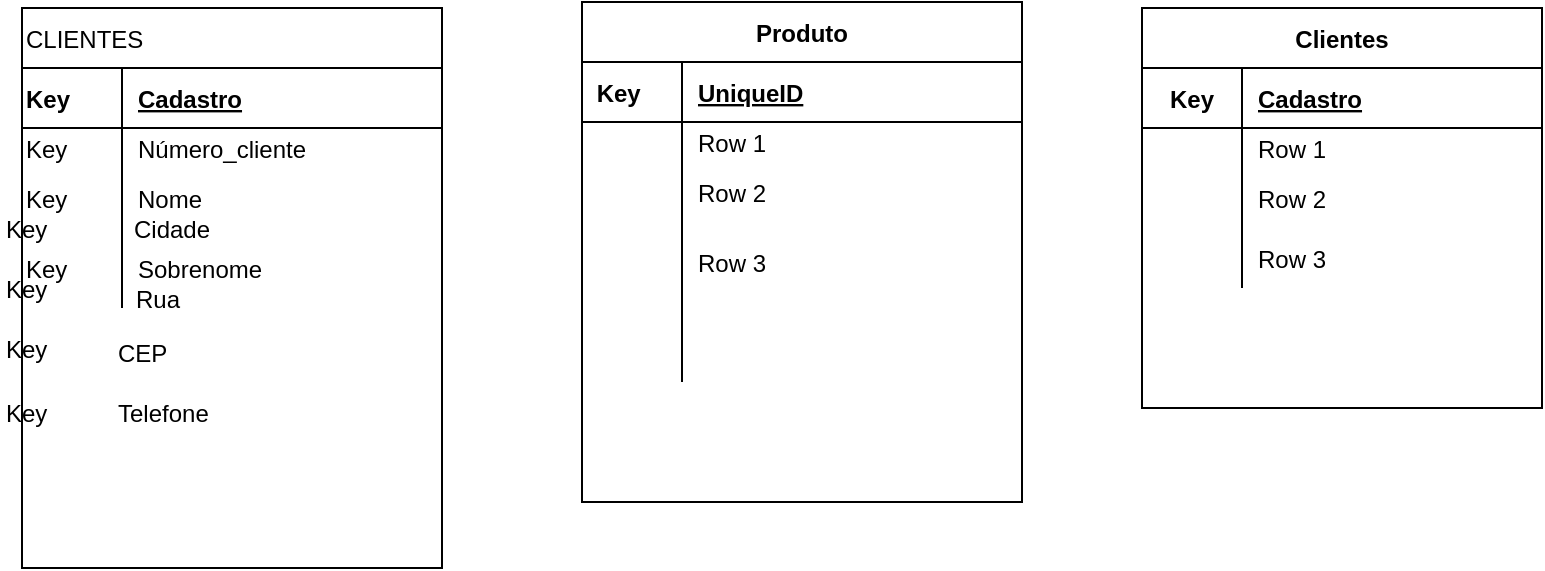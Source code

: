 <mxfile version="14.9.9" type="github">
  <diagram id="iSCxS8-GQDolBbsUyTug" name="Page-1">
    <mxGraphModel dx="868" dy="450" grid="1" gridSize="10" guides="1" tooltips="1" connect="1" arrows="1" fold="1" page="1" pageScale="1" pageWidth="1100" pageHeight="850" math="0" shadow="0">
      <root>
        <mxCell id="0" />
        <mxCell id="1" parent="0" />
        <mxCell id="Vu9Pxjfu8S1XyX-u_iJI-97" value="CLIENTES" style="shape=table;startSize=30;container=1;collapsible=1;childLayout=tableLayout;fixedRows=1;rowLines=0;fontStyle=0;align=left;resizeLast=1;strokeColor=#000000;fillColor=none;" vertex="1" parent="1">
          <mxGeometry x="40" y="43" width="210" height="280" as="geometry" />
        </mxCell>
        <mxCell id="Vu9Pxjfu8S1XyX-u_iJI-98" value="" style="shape=partialRectangle;collapsible=0;dropTarget=0;pointerEvents=0;fillColor=none;top=0;left=0;bottom=1;right=0;points=[[0,0.5],[1,0.5]];portConstraint=eastwest;align=left;" vertex="1" parent="Vu9Pxjfu8S1XyX-u_iJI-97">
          <mxGeometry y="30" width="210" height="30" as="geometry" />
        </mxCell>
        <mxCell id="Vu9Pxjfu8S1XyX-u_iJI-99" value="Key" style="shape=partialRectangle;connectable=0;fillColor=none;top=0;left=0;bottom=0;right=0;fontStyle=1;overflow=hidden;align=left;" vertex="1" parent="Vu9Pxjfu8S1XyX-u_iJI-98">
          <mxGeometry width="50" height="30" as="geometry" />
        </mxCell>
        <mxCell id="Vu9Pxjfu8S1XyX-u_iJI-100" value="Cadastro" style="shape=partialRectangle;connectable=0;fillColor=none;top=0;left=0;bottom=0;right=0;align=left;spacingLeft=6;fontStyle=5;overflow=hidden;" vertex="1" parent="Vu9Pxjfu8S1XyX-u_iJI-98">
          <mxGeometry x="50" width="160" height="30" as="geometry" />
        </mxCell>
        <mxCell id="Vu9Pxjfu8S1XyX-u_iJI-101" value="" style="shape=partialRectangle;collapsible=0;dropTarget=0;pointerEvents=0;fillColor=none;top=0;left=0;bottom=0;right=0;points=[[0,0.5],[1,0.5]];portConstraint=eastwest;align=left;" vertex="1" parent="Vu9Pxjfu8S1XyX-u_iJI-97">
          <mxGeometry y="60" width="210" height="20" as="geometry" />
        </mxCell>
        <mxCell id="Vu9Pxjfu8S1XyX-u_iJI-102" value="Key" style="shape=partialRectangle;connectable=0;fillColor=none;top=0;left=0;bottom=0;right=0;editable=1;overflow=hidden;align=left;" vertex="1" parent="Vu9Pxjfu8S1XyX-u_iJI-101">
          <mxGeometry width="50" height="20" as="geometry" />
        </mxCell>
        <mxCell id="Vu9Pxjfu8S1XyX-u_iJI-103" value="Número_cliente" style="shape=partialRectangle;connectable=0;fillColor=none;top=0;left=0;bottom=0;right=0;align=left;spacingLeft=6;overflow=hidden;" vertex="1" parent="Vu9Pxjfu8S1XyX-u_iJI-101">
          <mxGeometry x="50" width="160" height="20" as="geometry" />
        </mxCell>
        <mxCell id="Vu9Pxjfu8S1XyX-u_iJI-104" value="" style="shape=partialRectangle;collapsible=0;dropTarget=0;pointerEvents=0;fillColor=none;top=0;left=0;bottom=0;right=0;points=[[0,0.5],[1,0.5]];portConstraint=eastwest;align=left;" vertex="1" parent="Vu9Pxjfu8S1XyX-u_iJI-97">
          <mxGeometry y="80" width="210" height="30" as="geometry" />
        </mxCell>
        <mxCell id="Vu9Pxjfu8S1XyX-u_iJI-105" value="Key" style="shape=partialRectangle;connectable=0;fillColor=none;top=0;left=0;bottom=0;right=0;editable=1;overflow=hidden;align=left;" vertex="1" parent="Vu9Pxjfu8S1XyX-u_iJI-104">
          <mxGeometry width="50" height="30" as="geometry" />
        </mxCell>
        <mxCell id="Vu9Pxjfu8S1XyX-u_iJI-106" value="Nome" style="shape=partialRectangle;connectable=0;fillColor=none;top=0;left=0;bottom=0;right=0;align=left;spacingLeft=6;overflow=hidden;" vertex="1" parent="Vu9Pxjfu8S1XyX-u_iJI-104">
          <mxGeometry x="50" width="160" height="30" as="geometry" />
        </mxCell>
        <mxCell id="Vu9Pxjfu8S1XyX-u_iJI-107" value="" style="shape=partialRectangle;collapsible=0;dropTarget=0;pointerEvents=0;fillColor=none;top=0;left=0;bottom=0;right=0;points=[[0,0.5],[1,0.5]];portConstraint=eastwest;align=left;" vertex="1" parent="Vu9Pxjfu8S1XyX-u_iJI-97">
          <mxGeometry y="110" width="210" height="40" as="geometry" />
        </mxCell>
        <mxCell id="Vu9Pxjfu8S1XyX-u_iJI-108" value="Key" style="shape=partialRectangle;connectable=0;fillColor=none;top=0;left=0;bottom=0;right=0;editable=1;overflow=hidden;align=left;" vertex="1" parent="Vu9Pxjfu8S1XyX-u_iJI-107">
          <mxGeometry width="50" height="40" as="geometry" />
        </mxCell>
        <mxCell id="Vu9Pxjfu8S1XyX-u_iJI-109" value="Sobrenome" style="shape=partialRectangle;connectable=0;fillColor=none;top=0;left=0;bottom=0;right=0;align=left;spacingLeft=6;overflow=hidden;" vertex="1" parent="Vu9Pxjfu8S1XyX-u_iJI-107">
          <mxGeometry x="50" width="160" height="40" as="geometry" />
        </mxCell>
        <mxCell id="Vu9Pxjfu8S1XyX-u_iJI-110" value="Clientes" style="shape=table;startSize=30;container=1;collapsible=1;childLayout=tableLayout;fixedRows=1;rowLines=0;fontStyle=1;align=center;resizeLast=1;strokeColor=#000000;fillColor=none;" vertex="1" parent="1">
          <mxGeometry x="600" y="43" width="200" height="200" as="geometry" />
        </mxCell>
        <mxCell id="Vu9Pxjfu8S1XyX-u_iJI-111" value="" style="shape=partialRectangle;collapsible=0;dropTarget=0;pointerEvents=0;fillColor=none;top=0;left=0;bottom=1;right=0;points=[[0,0.5],[1,0.5]];portConstraint=eastwest;" vertex="1" parent="Vu9Pxjfu8S1XyX-u_iJI-110">
          <mxGeometry y="30" width="200" height="30" as="geometry" />
        </mxCell>
        <mxCell id="Vu9Pxjfu8S1XyX-u_iJI-112" value="Key" style="shape=partialRectangle;connectable=0;fillColor=none;top=0;left=0;bottom=0;right=0;fontStyle=1;overflow=hidden;" vertex="1" parent="Vu9Pxjfu8S1XyX-u_iJI-111">
          <mxGeometry width="50" height="30" as="geometry" />
        </mxCell>
        <mxCell id="Vu9Pxjfu8S1XyX-u_iJI-113" value="Cadastro" style="shape=partialRectangle;connectable=0;fillColor=none;top=0;left=0;bottom=0;right=0;align=left;spacingLeft=6;fontStyle=5;overflow=hidden;" vertex="1" parent="Vu9Pxjfu8S1XyX-u_iJI-111">
          <mxGeometry x="50" width="150" height="30" as="geometry" />
        </mxCell>
        <mxCell id="Vu9Pxjfu8S1XyX-u_iJI-114" value="" style="shape=partialRectangle;collapsible=0;dropTarget=0;pointerEvents=0;fillColor=none;top=0;left=0;bottom=0;right=0;points=[[0,0.5],[1,0.5]];portConstraint=eastwest;" vertex="1" parent="Vu9Pxjfu8S1XyX-u_iJI-110">
          <mxGeometry y="60" width="200" height="20" as="geometry" />
        </mxCell>
        <mxCell id="Vu9Pxjfu8S1XyX-u_iJI-115" value="" style="shape=partialRectangle;connectable=0;fillColor=none;top=0;left=0;bottom=0;right=0;editable=1;overflow=hidden;" vertex="1" parent="Vu9Pxjfu8S1XyX-u_iJI-114">
          <mxGeometry width="50" height="20" as="geometry" />
        </mxCell>
        <mxCell id="Vu9Pxjfu8S1XyX-u_iJI-116" value="Row 1" style="shape=partialRectangle;connectable=0;fillColor=none;top=0;left=0;bottom=0;right=0;align=left;spacingLeft=6;overflow=hidden;" vertex="1" parent="Vu9Pxjfu8S1XyX-u_iJI-114">
          <mxGeometry x="50" width="150" height="20" as="geometry" />
        </mxCell>
        <mxCell id="Vu9Pxjfu8S1XyX-u_iJI-117" value="" style="shape=partialRectangle;collapsible=0;dropTarget=0;pointerEvents=0;fillColor=none;top=0;left=0;bottom=0;right=0;points=[[0,0.5],[1,0.5]];portConstraint=eastwest;" vertex="1" parent="Vu9Pxjfu8S1XyX-u_iJI-110">
          <mxGeometry y="80" width="200" height="30" as="geometry" />
        </mxCell>
        <mxCell id="Vu9Pxjfu8S1XyX-u_iJI-118" value="" style="shape=partialRectangle;connectable=0;fillColor=none;top=0;left=0;bottom=0;right=0;editable=1;overflow=hidden;" vertex="1" parent="Vu9Pxjfu8S1XyX-u_iJI-117">
          <mxGeometry width="50" height="30" as="geometry" />
        </mxCell>
        <mxCell id="Vu9Pxjfu8S1XyX-u_iJI-119" value="Row 2" style="shape=partialRectangle;connectable=0;fillColor=none;top=0;left=0;bottom=0;right=0;align=left;spacingLeft=6;overflow=hidden;" vertex="1" parent="Vu9Pxjfu8S1XyX-u_iJI-117">
          <mxGeometry x="50" width="150" height="30" as="geometry" />
        </mxCell>
        <mxCell id="Vu9Pxjfu8S1XyX-u_iJI-120" value="" style="shape=partialRectangle;collapsible=0;dropTarget=0;pointerEvents=0;fillColor=none;top=0;left=0;bottom=0;right=0;points=[[0,0.5],[1,0.5]];portConstraint=eastwest;" vertex="1" parent="Vu9Pxjfu8S1XyX-u_iJI-110">
          <mxGeometry y="110" width="200" height="30" as="geometry" />
        </mxCell>
        <mxCell id="Vu9Pxjfu8S1XyX-u_iJI-121" value="" style="shape=partialRectangle;connectable=0;fillColor=none;top=0;left=0;bottom=0;right=0;editable=1;overflow=hidden;" vertex="1" parent="Vu9Pxjfu8S1XyX-u_iJI-120">
          <mxGeometry width="50" height="30" as="geometry" />
        </mxCell>
        <mxCell id="Vu9Pxjfu8S1XyX-u_iJI-122" value="Row 3" style="shape=partialRectangle;connectable=0;fillColor=none;top=0;left=0;bottom=0;right=0;align=left;spacingLeft=6;overflow=hidden;" vertex="1" parent="Vu9Pxjfu8S1XyX-u_iJI-120">
          <mxGeometry x="50" width="150" height="30" as="geometry" />
        </mxCell>
        <mxCell id="Vu9Pxjfu8S1XyX-u_iJI-123" value="Produto" style="shape=table;startSize=30;container=1;collapsible=1;childLayout=tableLayout;fixedRows=1;rowLines=0;fontStyle=1;align=center;resizeLast=1;strokeColor=#000000;fillColor=none;" vertex="1" parent="1">
          <mxGeometry x="320" y="40" width="220" height="250" as="geometry" />
        </mxCell>
        <mxCell id="Vu9Pxjfu8S1XyX-u_iJI-124" value="" style="shape=partialRectangle;collapsible=0;dropTarget=0;pointerEvents=0;fillColor=none;top=0;left=0;bottom=1;right=0;points=[[0,0.5],[1,0.5]];portConstraint=eastwest;" vertex="1" parent="Vu9Pxjfu8S1XyX-u_iJI-123">
          <mxGeometry y="30" width="220" height="30" as="geometry" />
        </mxCell>
        <mxCell id="Vu9Pxjfu8S1XyX-u_iJI-125" value="Key    " style="shape=partialRectangle;connectable=0;fillColor=none;top=0;left=0;bottom=0;right=0;fontStyle=1;overflow=hidden;" vertex="1" parent="Vu9Pxjfu8S1XyX-u_iJI-124">
          <mxGeometry width="50" height="30" as="geometry" />
        </mxCell>
        <mxCell id="Vu9Pxjfu8S1XyX-u_iJI-126" value="UniqueID" style="shape=partialRectangle;connectable=0;fillColor=none;top=0;left=0;bottom=0;right=0;align=left;spacingLeft=6;fontStyle=5;overflow=hidden;" vertex="1" parent="Vu9Pxjfu8S1XyX-u_iJI-124">
          <mxGeometry x="50" width="170" height="30" as="geometry" />
        </mxCell>
        <mxCell id="Vu9Pxjfu8S1XyX-u_iJI-127" value="" style="shape=partialRectangle;collapsible=0;dropTarget=0;pointerEvents=0;fillColor=none;top=0;left=0;bottom=0;right=0;points=[[0,0.5],[1,0.5]];portConstraint=eastwest;" vertex="1" parent="Vu9Pxjfu8S1XyX-u_iJI-123">
          <mxGeometry y="60" width="220" height="20" as="geometry" />
        </mxCell>
        <mxCell id="Vu9Pxjfu8S1XyX-u_iJI-128" value="" style="shape=partialRectangle;connectable=0;fillColor=none;top=0;left=0;bottom=0;right=0;editable=1;overflow=hidden;" vertex="1" parent="Vu9Pxjfu8S1XyX-u_iJI-127">
          <mxGeometry width="50" height="20" as="geometry" />
        </mxCell>
        <mxCell id="Vu9Pxjfu8S1XyX-u_iJI-129" value="Row 1" style="shape=partialRectangle;connectable=0;fillColor=none;top=0;left=0;bottom=0;right=0;align=left;spacingLeft=6;overflow=hidden;" vertex="1" parent="Vu9Pxjfu8S1XyX-u_iJI-127">
          <mxGeometry x="50" width="170" height="20" as="geometry" />
        </mxCell>
        <mxCell id="Vu9Pxjfu8S1XyX-u_iJI-130" value="" style="shape=partialRectangle;collapsible=0;dropTarget=0;pointerEvents=0;fillColor=none;top=0;left=0;bottom=0;right=0;points=[[0,0.5],[1,0.5]];portConstraint=eastwest;" vertex="1" parent="Vu9Pxjfu8S1XyX-u_iJI-123">
          <mxGeometry y="80" width="220" height="30" as="geometry" />
        </mxCell>
        <mxCell id="Vu9Pxjfu8S1XyX-u_iJI-131" value="" style="shape=partialRectangle;connectable=0;fillColor=none;top=0;left=0;bottom=0;right=0;editable=1;overflow=hidden;" vertex="1" parent="Vu9Pxjfu8S1XyX-u_iJI-130">
          <mxGeometry width="50" height="30" as="geometry" />
        </mxCell>
        <mxCell id="Vu9Pxjfu8S1XyX-u_iJI-132" value="Row 2" style="shape=partialRectangle;connectable=0;fillColor=none;top=0;left=0;bottom=0;right=0;align=left;spacingLeft=6;overflow=hidden;" vertex="1" parent="Vu9Pxjfu8S1XyX-u_iJI-130">
          <mxGeometry x="50" width="170" height="30" as="geometry" />
        </mxCell>
        <mxCell id="Vu9Pxjfu8S1XyX-u_iJI-133" value="" style="shape=partialRectangle;collapsible=0;dropTarget=0;pointerEvents=0;fillColor=none;top=0;left=0;bottom=0;right=0;points=[[0,0.5],[1,0.5]];portConstraint=eastwest;" vertex="1" parent="Vu9Pxjfu8S1XyX-u_iJI-123">
          <mxGeometry y="110" width="220" height="40" as="geometry" />
        </mxCell>
        <mxCell id="Vu9Pxjfu8S1XyX-u_iJI-134" value="" style="shape=partialRectangle;connectable=0;fillColor=none;top=0;left=0;bottom=0;right=0;editable=1;overflow=hidden;" vertex="1" parent="Vu9Pxjfu8S1XyX-u_iJI-133">
          <mxGeometry width="50" height="40" as="geometry" />
        </mxCell>
        <mxCell id="Vu9Pxjfu8S1XyX-u_iJI-135" value="Row 3" style="shape=partialRectangle;connectable=0;fillColor=none;top=0;left=0;bottom=0;right=0;align=left;spacingLeft=6;overflow=hidden;" vertex="1" parent="Vu9Pxjfu8S1XyX-u_iJI-133">
          <mxGeometry x="50" width="170" height="40" as="geometry" />
        </mxCell>
        <mxCell id="Vu9Pxjfu8S1XyX-u_iJI-136" value="" style="shape=partialRectangle;collapsible=0;dropTarget=0;pointerEvents=0;fillColor=none;top=0;left=0;bottom=0;right=0;points=[[0,0.5],[1,0.5]];portConstraint=eastwest;" vertex="1" parent="Vu9Pxjfu8S1XyX-u_iJI-123">
          <mxGeometry y="150" width="220" height="40" as="geometry" />
        </mxCell>
        <mxCell id="Vu9Pxjfu8S1XyX-u_iJI-137" value="" style="shape=partialRectangle;connectable=0;fillColor=none;top=0;left=0;bottom=0;right=0;editable=1;overflow=hidden;" vertex="1" parent="Vu9Pxjfu8S1XyX-u_iJI-136">
          <mxGeometry width="50" height="40" as="geometry" />
        </mxCell>
        <mxCell id="Vu9Pxjfu8S1XyX-u_iJI-138" value="" style="shape=partialRectangle;connectable=0;fillColor=none;top=0;left=0;bottom=0;right=0;align=left;spacingLeft=6;overflow=hidden;" vertex="1" parent="Vu9Pxjfu8S1XyX-u_iJI-136">
          <mxGeometry x="50" width="170" height="40" as="geometry" />
        </mxCell>
        <mxCell id="Vu9Pxjfu8S1XyX-u_iJI-143" value="Rua" style="shape=partialRectangle;connectable=0;fillColor=none;top=0;left=0;bottom=0;right=0;align=left;spacingLeft=6;overflow=hidden;" vertex="1" parent="1">
          <mxGeometry x="89" y="173" width="160" height="30" as="geometry" />
        </mxCell>
        <mxCell id="Vu9Pxjfu8S1XyX-u_iJI-144" value="Cidade" style="shape=partialRectangle;connectable=0;fillColor=none;top=0;left=0;bottom=0;right=0;align=left;spacingLeft=6;overflow=hidden;" vertex="1" parent="1">
          <mxGeometry x="88" y="138" width="160" height="30" as="geometry" />
        </mxCell>
        <mxCell id="Vu9Pxjfu8S1XyX-u_iJI-145" value="CEP" style="shape=partialRectangle;connectable=0;fillColor=none;top=0;left=0;bottom=0;right=0;align=left;spacingLeft=6;overflow=hidden;" vertex="1" parent="1">
          <mxGeometry x="80" y="200" width="160" height="30" as="geometry" />
        </mxCell>
        <mxCell id="Vu9Pxjfu8S1XyX-u_iJI-146" value="Telefone" style="shape=partialRectangle;connectable=0;fillColor=none;top=0;left=0;bottom=0;right=0;align=left;spacingLeft=6;overflow=hidden;" vertex="1" parent="1">
          <mxGeometry x="80" y="230" width="160" height="30" as="geometry" />
        </mxCell>
        <mxCell id="Vu9Pxjfu8S1XyX-u_iJI-147" value="Key" style="shape=partialRectangle;connectable=0;fillColor=none;top=0;left=0;bottom=0;right=0;editable=1;overflow=hidden;align=left;" vertex="1" parent="1">
          <mxGeometry x="30" y="138" width="50" height="30" as="geometry" />
        </mxCell>
        <mxCell id="Vu9Pxjfu8S1XyX-u_iJI-148" value="Key" style="shape=partialRectangle;connectable=0;fillColor=none;top=0;left=0;bottom=0;right=0;editable=1;overflow=hidden;align=left;" vertex="1" parent="1">
          <mxGeometry x="30" y="168" width="50" height="30" as="geometry" />
        </mxCell>
        <mxCell id="Vu9Pxjfu8S1XyX-u_iJI-149" value="Key" style="shape=partialRectangle;connectable=0;fillColor=none;top=0;left=0;bottom=0;right=0;editable=1;overflow=hidden;align=left;" vertex="1" parent="1">
          <mxGeometry x="30" y="198" width="50" height="30" as="geometry" />
        </mxCell>
        <mxCell id="Vu9Pxjfu8S1XyX-u_iJI-150" value="Key" style="shape=partialRectangle;connectable=0;fillColor=none;top=0;left=0;bottom=0;right=0;editable=1;overflow=hidden;align=left;" vertex="1" parent="1">
          <mxGeometry x="30" y="230" width="50" height="30" as="geometry" />
        </mxCell>
      </root>
    </mxGraphModel>
  </diagram>
</mxfile>
